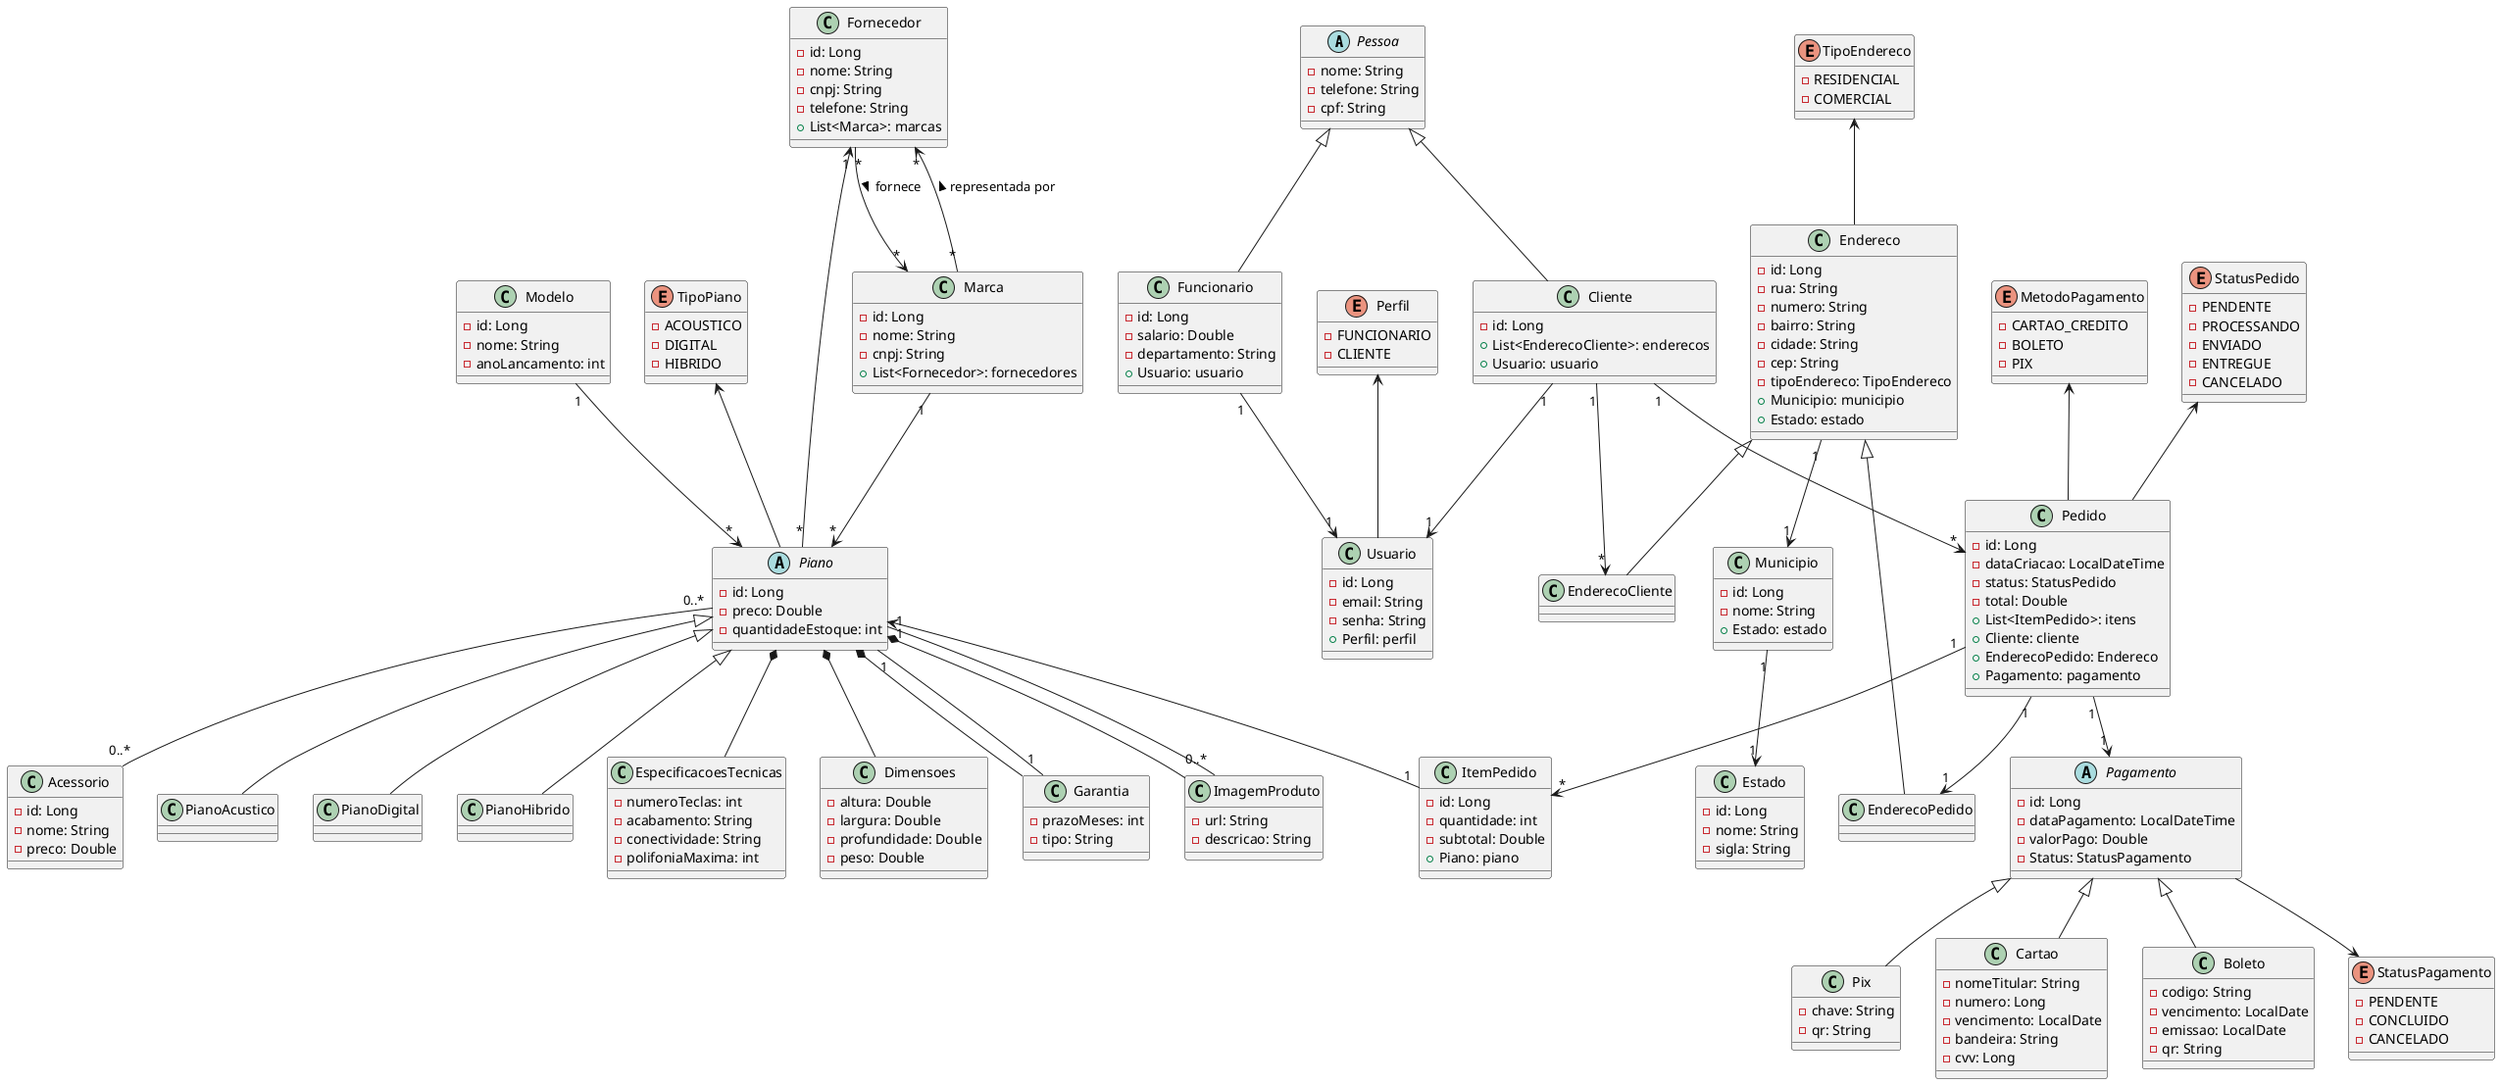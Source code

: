 @startuml
' ===== Pessoas =====
abstract class Pessoa {
  - nome: String
  - telefone: String
  - cpf: String
}

class Usuario {
  - id: Long
  - email: String
  - senha: String
  + Perfil: perfil
}

class Funcionario extends Pessoa {
  - id: Long
  - salario: Double
  - departamento: String
  + Usuario: usuario
}

class Cliente extends Pessoa {
  - id: Long
  + List<EnderecoCliente>: enderecos
  + Usuario: usuario
}

' ===== Fornecedor / Marca / Modelo =====
class Fornecedor {
  - id: Long
  - nome: String
  - cnpj: String
  - telefone: String
  + List<Marca>: marcas
}

class Marca {
  - id: Long
  - nome: String
  - cnpj: String
  + List<Fornecedor>: fornecedores
}

class Modelo {
  - id: Long
  - nome: String
  - anoLancamento: int
}

' ===== Piano =====
abstract class Piano {
  - id: Long
  - preco: Double
  - quantidadeEstoque: int
}

class PianoAcustico
class PianoDigital
class PianoHibrido

class EspecificacoesTecnicas {
  - numeroTeclas: int
  - acabamento: String
  - conectividade: String
  - polifoniaMaxima: int
}

class Dimensoes {
  - altura: Double
  - largura: Double
  - profundidade: Double
  - peso: Double
}

class Garantia {
  - prazoMeses: int
  - tipo: String
}

class ImagemProduto {
  - url: String
  - descricao: String
}

class Acessorio {
  - id: Long
  - nome: String
  - preco: Double
}

' ===== Pedido =====
class Pedido {
  - id: Long
  - dataCriacao: LocalDateTime
  - status: StatusPedido
  - total: Double
  + List<ItemPedido>: itens
  + Cliente: cliente
  + EnderecoPedido: Endereco
  + Pagamento: pagamento
}

class ItemPedido {
  - id: Long
  - quantidade: int
  - subtotal: Double
  + Piano: piano
}

' ===== Pagamento =====
abstract class Pagamento {
  - id: Long
  - dataPagamento: LocalDateTime
  - valorPago: Double
  - Status: StatusPagamento 
}

class Pix extends Pagamento {
  - chave: String
  - qr: String
}

class Cartao extends Pagamento {
  - nomeTitular: String
  - numero: Long
  - vencimento: LocalDate
  - bandeira: String
  - cvv: Long
}

class Boleto extends Pagamento {
  - codigo: String
  - vencimento: LocalDate
  - emissao: LocalDate
  - qr: String
}

' ===== Endereco =====
class Endereco {
  - id: Long
  - rua: String
  - numero: String
  - bairro: String
  - cidade: String
  - cep: String
  - tipoEndereco: TipoEndereco
  + Municipio: municipio
  + Estado: estado
}

class Municipio {
  - id: Long
  - nome: String
  + Estado: estado
}

class Estado {
  - id: Long
  - nome: String
  - sigla: String
}

class EnderecoPedido extends Endereco {}
class EnderecoCliente extends Endereco {}

' ===== Enums =====
enum TipoPiano {
  - ACOUSTICO
  - DIGITAL
  - HIBRIDO
}

enum StatusPedido {
  - PENDENTE
  - PROCESSANDO
  - ENVIADO
  - ENTREGUE
  - CANCELADO
}

enum TipoEndereco {
  - RESIDENCIAL
  - COMERCIAL
}

enum MetodoPagamento {
  - CARTAO_CREDITO
  - BOLETO
  - PIX
}

enum StatusPagamento {
  - PENDENTE
  - CONCLUIDO
  - CANCELADO
}

enum Perfil {
  - FUNCIONARIO
  - CLIENTE
}

' ===== Relacionamentos =====
ItemPedido "1" -up-> "1" Piano
Pedido "1" --> "*" ItemPedido
Pedido "1" --> "1" EnderecoPedido
Pedido "1" --> "1" Pagamento
StatusPedido <-- Pedido
Marca "*" --> "*" Fornecedor : representada por >
Marca "1" --> "*" Piano
Fornecedor "*" --> "*" Marca : fornece >
Fornecedor "1" <-- "*" Piano
Modelo "1" --> "*" Piano
Endereco "1" --> "1" Municipio
Municipio "1" --> "1" Estado
TipoEndereco <-- Endereco
MetodoPagamento <-- Pedido
StatusPagamento <-up- Pagamento
Perfil <-- Usuario
TipoPiano <-- Piano
Cliente "1" --> "*" EnderecoCliente
Cliente "1" --> "1" Usuario
Cliente "1" --> "*" Pedido
Funcionario "1" --> "1" Usuario
Piano <|-- PianoAcustico
Piano <|-- PianoDigital
Piano <|-- PianoHibrido
Piano *-- EspecificacoesTecnicas
Piano *-- Dimensoes
Piano *-- Garantia
Piano *-- ImagemProduto
Piano "1" -- "1" Garantia
Piano "1" -- "0..*" ImagemProduto
Piano "0..*" -- "0..*" Acessorio
@enduml
